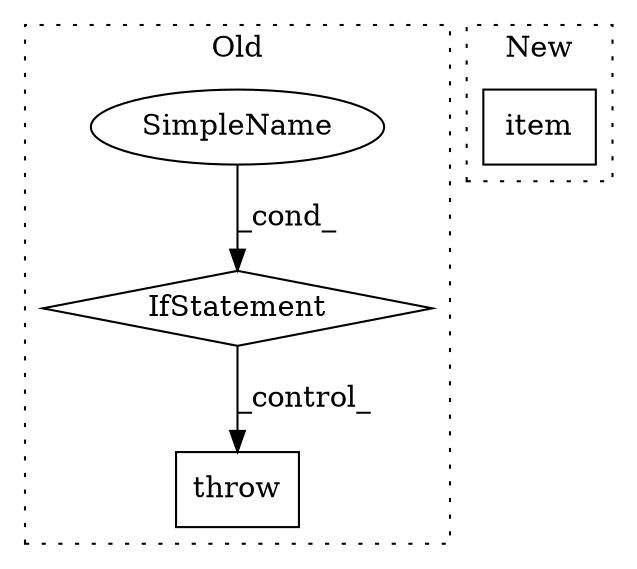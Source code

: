 digraph G {
subgraph cluster0 {
1 [label="throw" a="53" s="3850" l="6" shape="box"];
3 [label="IfStatement" a="25" s="3816,3840" l="4,2" shape="diamond"];
4 [label="SimpleName" a="42" s="" l="" shape="ellipse"];
label = "Old";
style="dotted";
}
subgraph cluster1 {
2 [label="item" a="32" s="4546,4564" l="5,1" shape="box"];
label = "New";
style="dotted";
}
3 -> 1 [label="_control_"];
4 -> 3 [label="_cond_"];
}